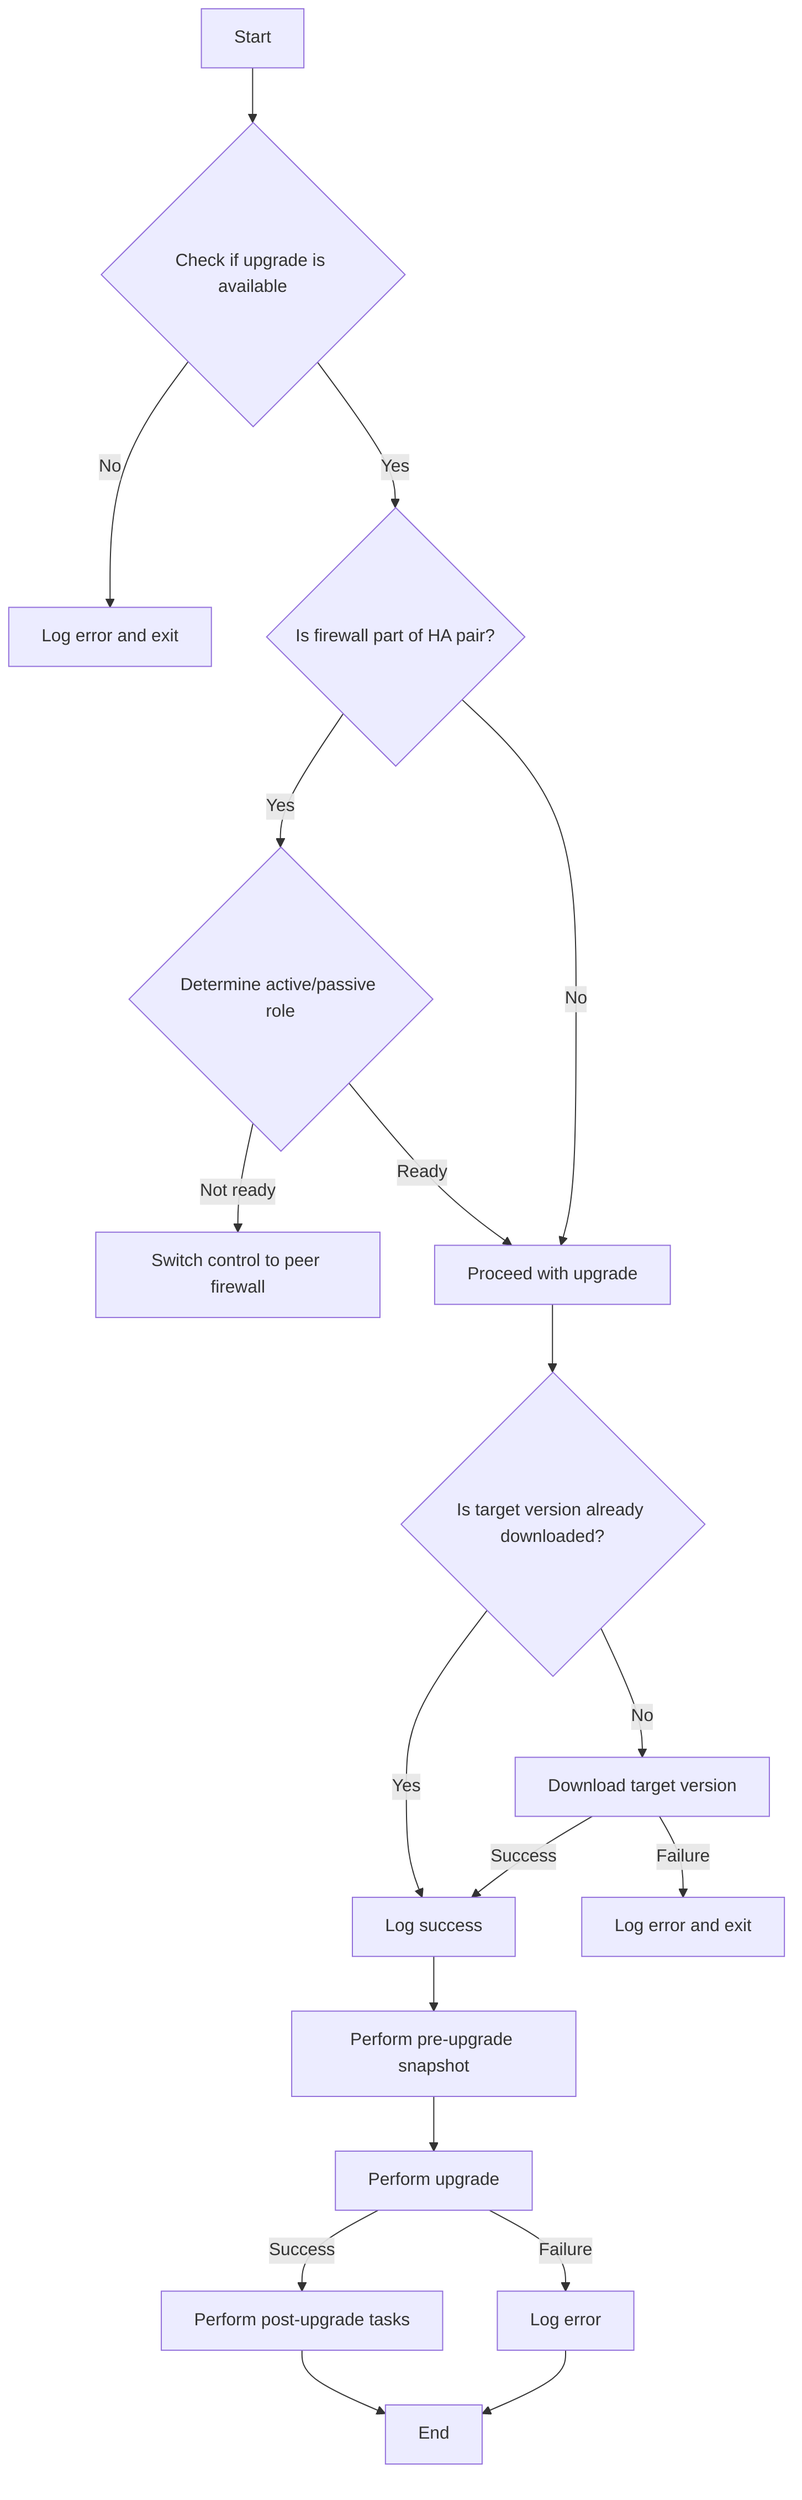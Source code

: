 graph TB
    UF1[Start] --> UF2{Check if upgrade is available}
    UF2 -->|No| UF3[Log error and exit]
    UF2 -->|Yes| UF4{Is firewall part of HA pair?}
    UF4 -->|Yes| UF5{Determine active/passive role}
    UF5 -->|Not ready| UF6[Switch control to peer firewall]
    UF5 -->|Ready| UF7[Proceed with upgrade]
    UF4 -->|No| UF7[Proceed with upgrade]
    UF7 --> UF8{Is target version already downloaded?}
    UF8 -->|Yes| UF9[Log success]
    UF8 -->|No| UF10[Download target version]
    UF10 -->|Success| UF9[Log success]
    UF10 -->|Failure| UF11[Log error and exit]
    UF9 --> UF12[Perform pre-upgrade snapshot]
    UF12 --> UF13[Perform upgrade]
    UF13 -->|Success| UF14[Perform post-upgrade tasks]
    UF13 -->|Failure| UF15[Log error]
    UF14 --> UF16[End]
    UF15 --> UF16[End]